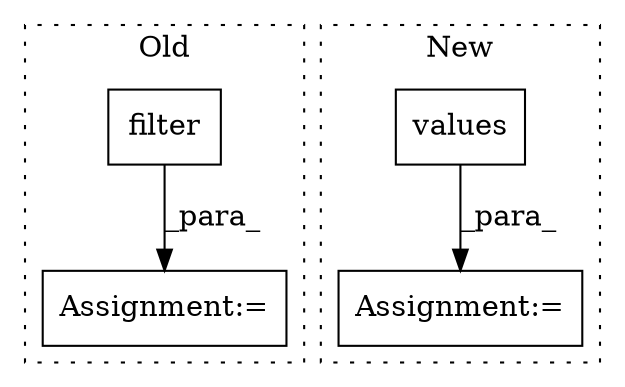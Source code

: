 digraph G {
subgraph cluster0 {
1 [label="filter" a="32" s="6647,6666" l="7,1" shape="box"];
3 [label="Assignment:=" a="7" s="7116" l="12" shape="box"];
label = "Old";
style="dotted";
}
subgraph cluster1 {
2 [label="values" a="32" s="6918" l="8" shape="box"];
4 [label="Assignment:=" a="7" s="6933,7012" l="53,2" shape="box"];
label = "New";
style="dotted";
}
1 -> 3 [label="_para_"];
2 -> 4 [label="_para_"];
}